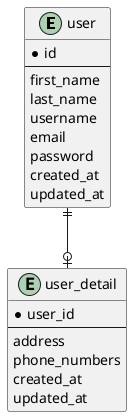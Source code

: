 @startuml schema

skinparam linetype ortho

entity user {
  * id
  --
  first_name
  last_name
  username
  email
  password
  created_at
  updated_at
}

entity user_detail {
  * user_id
  --
  address
  phone_numbers
  created_at
  updated_at
}

user ||--o| user_detail

@enduml